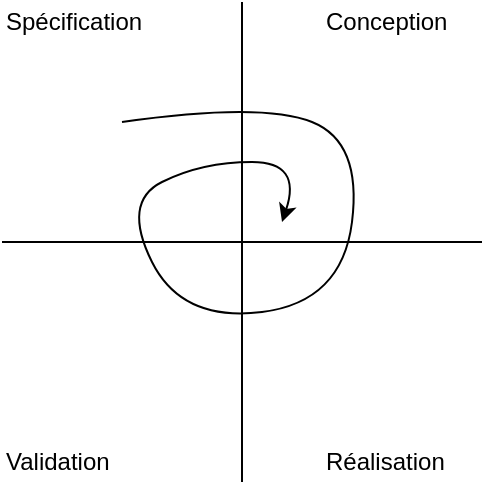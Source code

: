 <mxfile version="12.1.3" type="device" pages="1"><diagram id="cPVBagEnaZMFhVmpyO3t" name="Page-1"><mxGraphModel dx="1173" dy="597" grid="1" gridSize="10" guides="1" tooltips="1" connect="1" arrows="1" fold="1" page="1" pageScale="1" pageWidth="291" pageHeight="413" math="0" shadow="0"><root><mxCell id="0"/><mxCell id="1" parent="0"/><mxCell id="F5USdYEBf6kQs7Hkf-il-1" value="" style="endArrow=none;html=1;" edge="1" parent="1"><mxGeometry width="50" height="50" relative="1" as="geometry"><mxPoint x="290" y="320" as="sourcePoint"/><mxPoint x="290" y="80" as="targetPoint"/></mxGeometry></mxCell><mxCell id="F5USdYEBf6kQs7Hkf-il-2" value="" style="endArrow=none;html=1;" edge="1" parent="1"><mxGeometry width="50" height="50" relative="1" as="geometry"><mxPoint x="410" y="200" as="sourcePoint"/><mxPoint x="170" y="200" as="targetPoint"/></mxGeometry></mxCell><mxCell id="F5USdYEBf6kQs7Hkf-il-3" value="Spécification" style="text;html=1;resizable=0;points=[];autosize=1;align=left;verticalAlign=top;spacingTop=-4;" vertex="1" parent="1"><mxGeometry x="170" y="80" width="90" height="20" as="geometry"/></mxCell><mxCell id="F5USdYEBf6kQs7Hkf-il-4" value="Conception" style="text;html=1;resizable=0;points=[];autosize=1;align=left;verticalAlign=top;spacingTop=-4;" vertex="1" parent="1"><mxGeometry x="330" y="80" width="80" height="20" as="geometry"/></mxCell><mxCell id="F5USdYEBf6kQs7Hkf-il-5" value="Réalisation" style="text;html=1;resizable=0;points=[];autosize=1;align=left;verticalAlign=top;spacingTop=-4;" vertex="1" parent="1"><mxGeometry x="330" y="300" width="80" height="20" as="geometry"/></mxCell><mxCell id="F5USdYEBf6kQs7Hkf-il-6" value="Validation" style="text;html=1;resizable=0;points=[];autosize=1;align=left;verticalAlign=top;spacingTop=-4;" vertex="1" parent="1"><mxGeometry x="170" y="300" width="70" height="20" as="geometry"/></mxCell><mxCell id="F5USdYEBf6kQs7Hkf-il-9" value="" style="curved=1;endArrow=classic;html=1;" edge="1" parent="1"><mxGeometry width="50" height="50" relative="1" as="geometry"><mxPoint x="230" y="140" as="sourcePoint"/><mxPoint x="310" y="190" as="targetPoint"/><Array as="points"><mxPoint x="300" y="130"/><mxPoint x="350" y="150"/><mxPoint x="340" y="230"/><mxPoint x="260" y="240"/><mxPoint x="230" y="180"/><mxPoint x="270" y="160"/><mxPoint x="320" y="160"/></Array></mxGeometry></mxCell></root></mxGraphModel></diagram></mxfile>